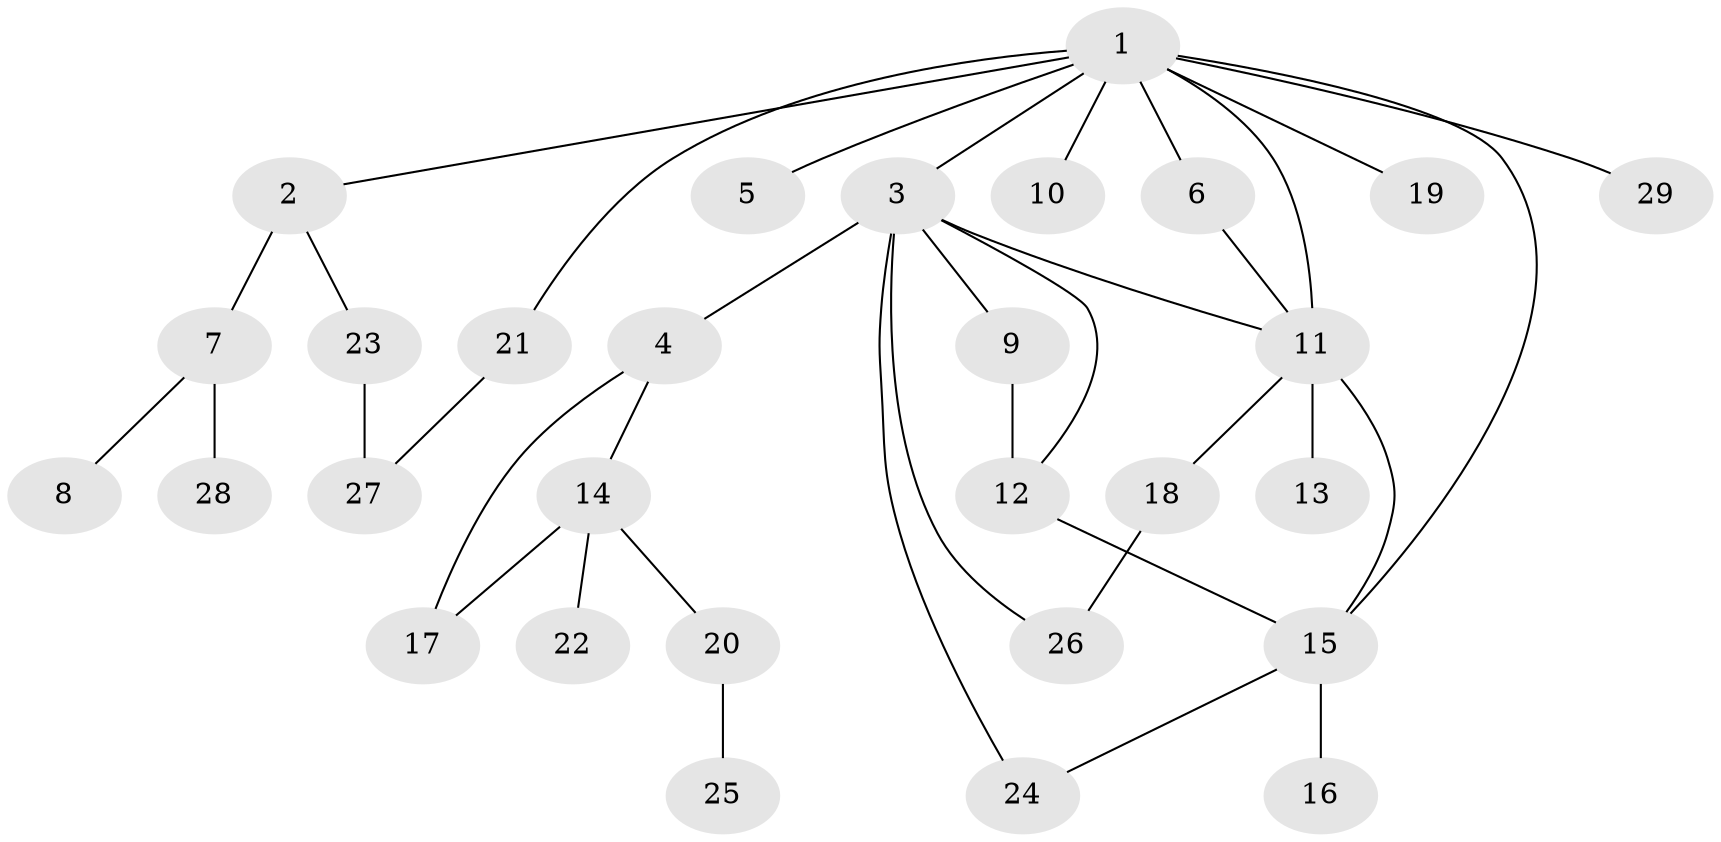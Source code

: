 // original degree distribution, {12: 0.01098901098901099, 2: 0.3076923076923077, 4: 0.07692307692307693, 3: 0.15384615384615385, 6: 0.01098901098901099, 5: 0.03296703296703297, 7: 0.01098901098901099, 1: 0.3956043956043956}
// Generated by graph-tools (version 1.1) at 2025/49/03/04/25 22:49:02]
// undirected, 29 vertices, 37 edges
graph export_dot {
  node [color=gray90,style=filled];
  1;
  2;
  3;
  4;
  5;
  6;
  7;
  8;
  9;
  10;
  11;
  12;
  13;
  14;
  15;
  16;
  17;
  18;
  19;
  20;
  21;
  22;
  23;
  24;
  25;
  26;
  27;
  28;
  29;
  1 -- 2 [weight=1.0];
  1 -- 3 [weight=1.0];
  1 -- 5 [weight=1.0];
  1 -- 6 [weight=1.0];
  1 -- 10 [weight=1.0];
  1 -- 11 [weight=1.0];
  1 -- 15 [weight=1.0];
  1 -- 19 [weight=1.0];
  1 -- 21 [weight=1.0];
  1 -- 29 [weight=1.0];
  2 -- 7 [weight=2.0];
  2 -- 23 [weight=1.0];
  3 -- 4 [weight=1.0];
  3 -- 9 [weight=3.0];
  3 -- 11 [weight=1.0];
  3 -- 12 [weight=1.0];
  3 -- 24 [weight=1.0];
  3 -- 26 [weight=1.0];
  4 -- 14 [weight=1.0];
  4 -- 17 [weight=1.0];
  6 -- 11 [weight=1.0];
  7 -- 8 [weight=1.0];
  7 -- 28 [weight=1.0];
  9 -- 12 [weight=1.0];
  11 -- 13 [weight=6.0];
  11 -- 15 [weight=1.0];
  11 -- 18 [weight=1.0];
  12 -- 15 [weight=1.0];
  14 -- 17 [weight=2.0];
  14 -- 20 [weight=1.0];
  14 -- 22 [weight=1.0];
  15 -- 16 [weight=3.0];
  15 -- 24 [weight=1.0];
  18 -- 26 [weight=1.0];
  20 -- 25 [weight=1.0];
  21 -- 27 [weight=1.0];
  23 -- 27 [weight=1.0];
}
